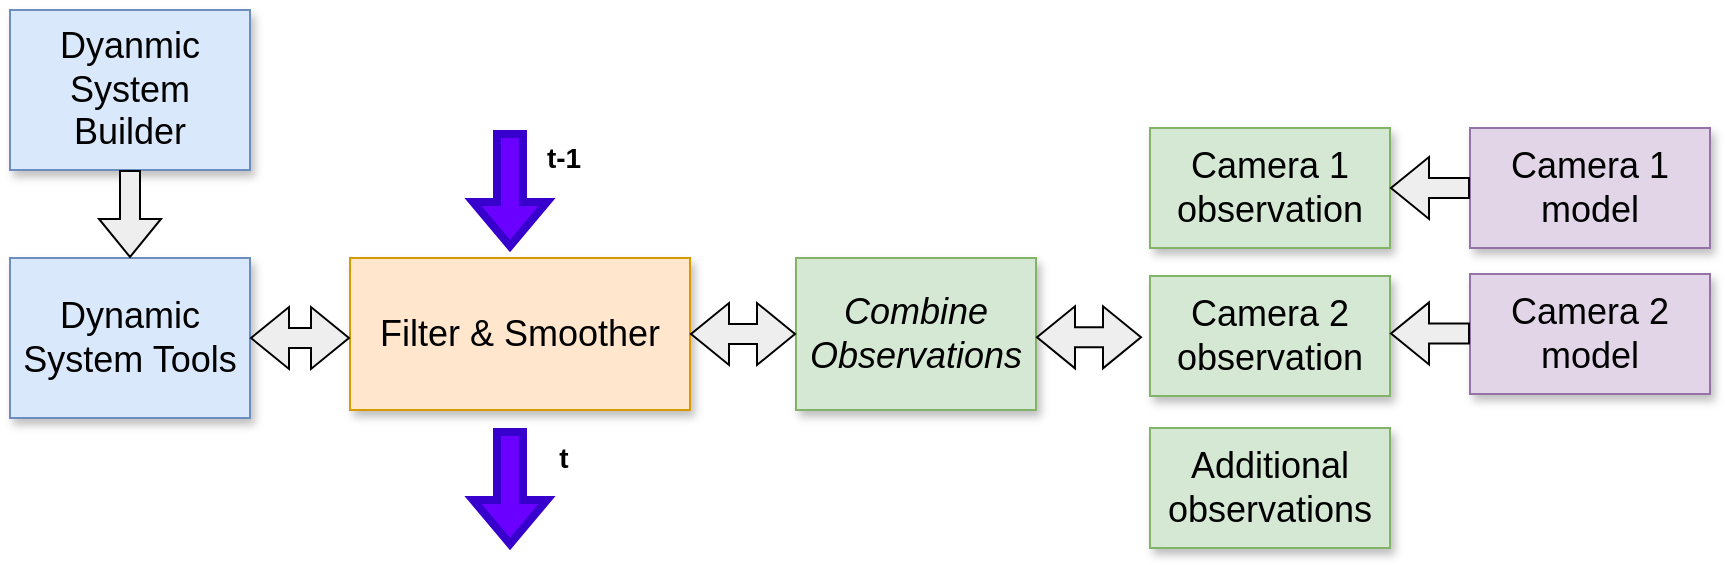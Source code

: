 <mxfile version="16.5.1" type="device"><diagram name="Page-1" id="90a13364-a465-7bf4-72fc-28e22215d7a0"><mxGraphModel dx="1102" dy="1025" grid="1" gridSize="10" guides="1" tooltips="1" connect="1" arrows="1" fold="1" page="1" pageScale="1.5" pageWidth="1169" pageHeight="826" background="none" math="0" shadow="0"><root><mxCell id="0" style=";html=1;"/><mxCell id="1" style=";html=1;" parent="0"/><mxCell id="3a17f1ce550125da-2" value="Filter &amp;amp; Smoother" style="whiteSpace=wrap;html=1;shadow=1;fontSize=18;fillColor=#ffe6cc;strokeColor=#d79b00;" parent="1" vertex="1"><mxGeometry x="770" y="454" width="170" height="76" as="geometry"/></mxCell><mxCell id="3a17f1ce550125da-4" value="&lt;i&gt;Combine Observations&lt;/i&gt;" style="whiteSpace=wrap;html=1;shadow=1;fontSize=18;fillColor=#d5e8d4;strokeColor=#82b366;" parent="1" vertex="1"><mxGeometry x="993" y="454" width="120" height="76" as="geometry"/></mxCell><mxCell id="3a17f1ce550125da-6" value="Camera 1 observation" style="whiteSpace=wrap;html=1;shadow=1;fontSize=18;fillColor=#d5e8d4;strokeColor=#82b366;" parent="1" vertex="1"><mxGeometry x="1170" y="389" width="120" height="60" as="geometry"/></mxCell><mxCell id="3a17f1ce550125da-7" value="Camera 2 observation" style="whiteSpace=wrap;html=1;shadow=1;fontSize=18;fillColor=#d5e8d4;strokeColor=#82b366;" parent="1" vertex="1"><mxGeometry x="1170" y="463" width="120" height="60" as="geometry"/></mxCell><mxCell id="3a17f1ce550125da-8" value="Dynamic System Tools" style="whiteSpace=wrap;html=1;shadow=1;fontSize=18;fillColor=#dae8fc;strokeColor=#6c8ebf;" parent="1" vertex="1"><mxGeometry x="600" y="454" width="120" height="80" as="geometry"/></mxCell><mxCell id="CfxZSQ16CnVq8Cmo7XjM-1" value="Dyanmic System Builder" style="whiteSpace=wrap;html=1;shadow=1;fontSize=18;fillColor=#dae8fc;strokeColor=#6c8ebf;" vertex="1" parent="1"><mxGeometry x="600" y="330" width="120" height="80" as="geometry"/></mxCell><mxCell id="CfxZSQ16CnVq8Cmo7XjM-4" value="" style="shape=flexArrow;endArrow=classic;html=1;rounded=0;endSize=6;exitX=0.5;exitY=1;exitDx=0;exitDy=0;entryX=0.5;entryY=0;entryDx=0;entryDy=0;fillColor=#eeeeee;strokeColor=default;" edge="1" parent="1" source="CfxZSQ16CnVq8Cmo7XjM-1" target="3a17f1ce550125da-8"><mxGeometry width="50" height="50" relative="1" as="geometry"><mxPoint x="550" y="489.71" as="sourcePoint"/><mxPoint x="600" y="494" as="targetPoint"/></mxGeometry></mxCell><mxCell id="CfxZSQ16CnVq8Cmo7XjM-6" value="" style="shape=flexArrow;endArrow=block;html=1;rounded=0;endSize=6;strokeColor=default;endFill=0;startArrow=block;exitX=1;exitY=0.5;exitDx=0;exitDy=0;fillColor=#eeeeee;" edge="1" parent="1" source="3a17f1ce550125da-8"><mxGeometry width="50" height="50" relative="1" as="geometry"><mxPoint x="727" y="494" as="sourcePoint"/><mxPoint x="770" y="494" as="targetPoint"/></mxGeometry></mxCell><mxCell id="CfxZSQ16CnVq8Cmo7XjM-8" value="" style="shape=flexArrow;endArrow=block;html=1;rounded=0;endSize=6;strokeColor=default;endFill=0;startArrow=block;exitX=1;exitY=0.5;exitDx=0;exitDy=0;entryX=0;entryY=0.5;entryDx=0;entryDy=0;fillColor=#eeeeee;" edge="1" parent="1" source="3a17f1ce550125da-2" target="3a17f1ce550125da-4"><mxGeometry width="50" height="50" relative="1" as="geometry"><mxPoint x="940" y="494.07" as="sourcePoint"/><mxPoint x="1007" y="493.78" as="targetPoint"/></mxGeometry></mxCell><mxCell id="CfxZSQ16CnVq8Cmo7XjM-10" value="Additional observations" style="whiteSpace=wrap;html=1;shadow=1;fontSize=18;fillColor=#d5e8d4;strokeColor=#82b366;" vertex="1" parent="1"><mxGeometry x="1170" y="539" width="120" height="60" as="geometry"/></mxCell><mxCell id="CfxZSQ16CnVq8Cmo7XjM-11" value="" style="shape=flexArrow;endArrow=block;html=1;rounded=0;endSize=6;strokeColor=default;endFill=0;startArrow=block;exitX=1;exitY=0.5;exitDx=0;exitDy=0;entryX=0;entryY=0.5;entryDx=0;entryDy=0;fillColor=#eeeeee;" edge="1" parent="1"><mxGeometry width="50" height="50" relative="1" as="geometry"><mxPoint x="1113" y="493.67" as="sourcePoint"/><mxPoint x="1166" y="493.67" as="targetPoint"/></mxGeometry></mxCell><mxCell id="CfxZSQ16CnVq8Cmo7XjM-12" value="Camera 1 model" style="whiteSpace=wrap;html=1;shadow=1;fontSize=18;fillColor=#e1d5e7;strokeColor=#9673a6;" vertex="1" parent="1"><mxGeometry x="1330" y="389" width="120" height="60" as="geometry"/></mxCell><mxCell id="CfxZSQ16CnVq8Cmo7XjM-13" value="Camera 2 model" style="whiteSpace=wrap;html=1;shadow=1;fontSize=18;fillColor=#e1d5e7;strokeColor=#9673a6;" vertex="1" parent="1"><mxGeometry x="1330" y="462" width="120" height="60" as="geometry"/></mxCell><mxCell id="CfxZSQ16CnVq8Cmo7XjM-15" value="" style="shape=flexArrow;endArrow=classic;html=1;rounded=0;endSize=6;exitX=0;exitY=0.5;exitDx=0;exitDy=0;fillColor=#eeeeee;strokeColor=default;" edge="1" parent="1" source="CfxZSQ16CnVq8Cmo7XjM-12"><mxGeometry width="50" height="50" relative="1" as="geometry"><mxPoint x="670" y="420" as="sourcePoint"/><mxPoint x="1290" y="419" as="targetPoint"/></mxGeometry></mxCell><mxCell id="CfxZSQ16CnVq8Cmo7XjM-16" value="" style="shape=flexArrow;endArrow=classic;html=1;rounded=0;endSize=6;exitX=0;exitY=0.5;exitDx=0;exitDy=0;fillColor=#eeeeee;strokeColor=default;" edge="1" parent="1"><mxGeometry width="50" height="50" relative="1" as="geometry"><mxPoint x="1330" y="491.7" as="sourcePoint"/><mxPoint x="1290" y="491.7" as="targetPoint"/></mxGeometry></mxCell><mxCell id="CfxZSQ16CnVq8Cmo7XjM-17" value="" style="shape=flexArrow;endArrow=classic;html=1;rounded=0;endSize=6;strokeColor=#3700CC;fillColor=#6a00ff;strokeWidth=4;" edge="1" parent="1"><mxGeometry width="50" height="50" relative="1" as="geometry"><mxPoint x="850" y="390" as="sourcePoint"/><mxPoint x="850" y="450" as="targetPoint"/></mxGeometry></mxCell><mxCell id="CfxZSQ16CnVq8Cmo7XjM-18" value="" style="shape=flexArrow;endArrow=classic;html=1;rounded=0;endSize=6;strokeColor=#3700CC;fillColor=#6a00ff;strokeWidth=4;" edge="1" parent="1"><mxGeometry width="50" height="50" relative="1" as="geometry"><mxPoint x="850" y="539" as="sourcePoint"/><mxPoint x="850" y="599" as="targetPoint"/></mxGeometry></mxCell><mxCell id="CfxZSQ16CnVq8Cmo7XjM-19" value="&lt;b&gt;&lt;font style=&quot;font-size: 14px&quot;&gt;t-1&lt;/font&gt;&lt;/b&gt;" style="text;html=1;strokeColor=none;fillColor=none;align=center;verticalAlign=middle;whiteSpace=wrap;rounded=0;" vertex="1" parent="1"><mxGeometry x="847" y="389" width="60" height="30" as="geometry"/></mxCell><mxCell id="CfxZSQ16CnVq8Cmo7XjM-20" value="&lt;b&gt;&lt;font style=&quot;font-size: 14px&quot;&gt;t&lt;/font&gt;&lt;/b&gt;" style="text;html=1;strokeColor=none;fillColor=none;align=center;verticalAlign=middle;whiteSpace=wrap;rounded=0;" vertex="1" parent="1"><mxGeometry x="847" y="539" width="60" height="30" as="geometry"/></mxCell></root></mxGraphModel></diagram></mxfile>